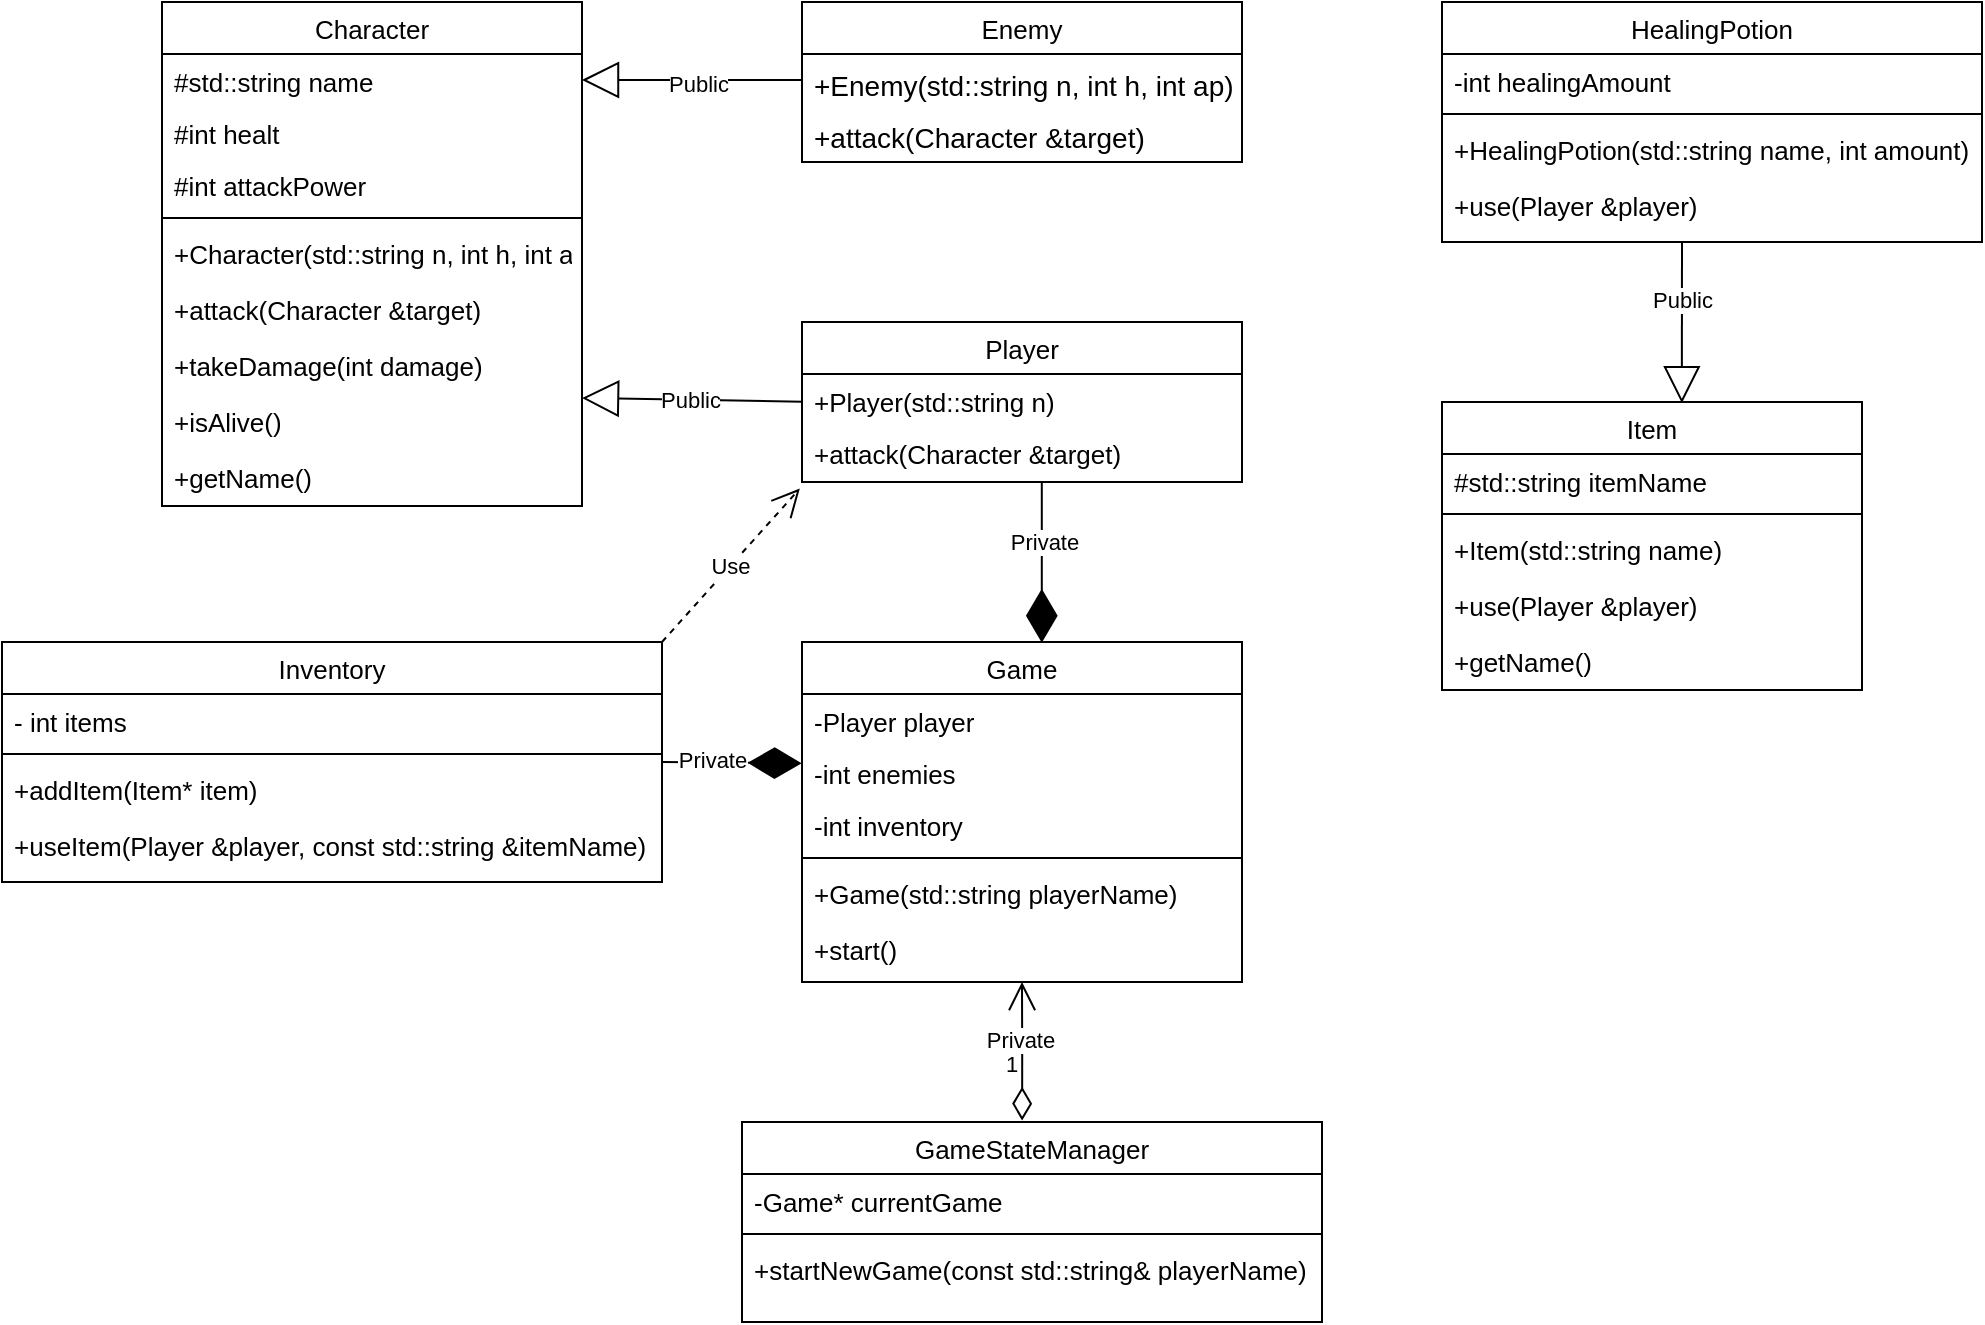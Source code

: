 <mxfile version="26.0.4">
  <diagram id="C5RBs43oDa-KdzZeNtuy" name="Page-1">
    <mxGraphModel dx="1526" dy="1089" grid="1" gridSize="10" guides="1" tooltips="1" connect="1" arrows="1" fold="1" page="1" pageScale="1" pageWidth="1169" pageHeight="827" math="0" shadow="0">
      <root>
        <mxCell id="WIyWlLk6GJQsqaUBKTNV-0" />
        <mxCell id="WIyWlLk6GJQsqaUBKTNV-1" parent="WIyWlLk6GJQsqaUBKTNV-0" />
        <mxCell id="zkfFHV4jXpPFQw0GAbJ--0" value="Character" style="swimlane;fontStyle=0;align=center;verticalAlign=middle;childLayout=stackLayout;horizontal=1;startSize=26;horizontalStack=0;resizeParent=1;resizeLast=0;collapsible=1;marginBottom=0;rounded=0;shadow=0;strokeWidth=1;fontSize=13;" parent="WIyWlLk6GJQsqaUBKTNV-1" vertex="1">
          <mxGeometry x="180" y="80" width="210" height="252" as="geometry">
            <mxRectangle x="230" y="140" width="160" height="26" as="alternateBounds" />
          </mxGeometry>
        </mxCell>
        <mxCell id="zkfFHV4jXpPFQw0GAbJ--1" value="#std::string name&#xa;" style="text;align=left;verticalAlign=top;spacingLeft=4;spacingRight=4;overflow=hidden;rotatable=0;points=[[0,0.5],[1,0.5]];portConstraint=eastwest;fontSize=13;" parent="zkfFHV4jXpPFQw0GAbJ--0" vertex="1">
          <mxGeometry y="26" width="210" height="26" as="geometry" />
        </mxCell>
        <mxCell id="zkfFHV4jXpPFQw0GAbJ--3" value="#int healt" style="text;align=left;verticalAlign=top;spacingLeft=4;spacingRight=4;overflow=hidden;rotatable=0;points=[[0,0.5],[1,0.5]];portConstraint=eastwest;rounded=0;shadow=0;html=0;fontSize=13;" parent="zkfFHV4jXpPFQw0GAbJ--0" vertex="1">
          <mxGeometry y="52" width="210" height="26" as="geometry" />
        </mxCell>
        <mxCell id="oY-cctMm4qLn472rYn32-5" value="#int attackPower" style="text;align=left;verticalAlign=top;spacingLeft=4;spacingRight=4;overflow=hidden;rotatable=0;points=[[0,0.5],[1,0.5]];portConstraint=eastwest;rounded=0;shadow=0;html=0;fontSize=13;" parent="zkfFHV4jXpPFQw0GAbJ--0" vertex="1">
          <mxGeometry y="78" width="210" height="26" as="geometry" />
        </mxCell>
        <mxCell id="zkfFHV4jXpPFQw0GAbJ--4" value="" style="line;html=1;strokeWidth=1;align=left;verticalAlign=middle;spacingTop=-1;spacingLeft=3;spacingRight=3;rotatable=0;labelPosition=right;points=[];portConstraint=eastwest;fontSize=13;" parent="zkfFHV4jXpPFQw0GAbJ--0" vertex="1">
          <mxGeometry y="104" width="210" height="8" as="geometry" />
        </mxCell>
        <mxCell id="zkfFHV4jXpPFQw0GAbJ--5" value="+Character(std::string n, int h, int ap)" style="text;align=left;verticalAlign=top;spacingLeft=4;spacingRight=4;overflow=hidden;rotatable=0;points=[[0,0.5],[1,0.5]];portConstraint=eastwest;fontSize=13;" parent="zkfFHV4jXpPFQw0GAbJ--0" vertex="1">
          <mxGeometry y="112" width="210" height="28" as="geometry" />
        </mxCell>
        <mxCell id="oY-cctMm4qLn472rYn32-7" value="+attack(Character &amp;target)" style="text;align=left;verticalAlign=top;spacingLeft=4;spacingRight=4;overflow=hidden;rotatable=0;points=[[0,0.5],[1,0.5]];portConstraint=eastwest;fontSize=13;" parent="zkfFHV4jXpPFQw0GAbJ--0" vertex="1">
          <mxGeometry y="140" width="210" height="28" as="geometry" />
        </mxCell>
        <mxCell id="oY-cctMm4qLn472rYn32-8" value="+takeDamage(int damage)" style="text;align=left;verticalAlign=top;spacingLeft=4;spacingRight=4;overflow=hidden;rotatable=0;points=[[0,0.5],[1,0.5]];portConstraint=eastwest;fontSize=13;" parent="zkfFHV4jXpPFQw0GAbJ--0" vertex="1">
          <mxGeometry y="168" width="210" height="28" as="geometry" />
        </mxCell>
        <mxCell id="oY-cctMm4qLn472rYn32-9" value="+isAlive()" style="text;align=left;verticalAlign=top;spacingLeft=4;spacingRight=4;overflow=hidden;rotatable=0;points=[[0,0.5],[1,0.5]];portConstraint=eastwest;fontSize=13;" parent="zkfFHV4jXpPFQw0GAbJ--0" vertex="1">
          <mxGeometry y="196" width="210" height="28" as="geometry" />
        </mxCell>
        <mxCell id="oY-cctMm4qLn472rYn32-10" value="+getName()" style="text;align=left;verticalAlign=top;spacingLeft=4;spacingRight=4;overflow=hidden;rotatable=0;points=[[0,0.5],[1,0.5]];portConstraint=eastwest;fontSize=13;" parent="zkfFHV4jXpPFQw0GAbJ--0" vertex="1">
          <mxGeometry y="224" width="210" height="28" as="geometry" />
        </mxCell>
        <mxCell id="oY-cctMm4qLn472rYn32-11" value="Enemy" style="swimlane;fontStyle=0;childLayout=stackLayout;horizontal=1;startSize=26;fillColor=none;horizontalStack=0;resizeParent=1;resizeParentMax=0;resizeLast=0;collapsible=1;marginBottom=0;verticalAlign=middle;fontSize=13;" parent="WIyWlLk6GJQsqaUBKTNV-1" vertex="1">
          <mxGeometry x="500" y="80" width="220" height="80" as="geometry" />
        </mxCell>
        <mxCell id="oY-cctMm4qLn472rYn32-12" value="&lt;div style=&quot;background-color: rgb(255, 255, 255); font-size: 14px; line-height: 19px; white-space: pre;&quot;&gt;&lt;font face=&quot;Helvetica&quot; style=&quot;color: rgb(0, 0, 0);&quot;&gt;&lt;span&gt;+Enemy&lt;/span&gt;(&lt;span&gt;std&lt;/span&gt;::&lt;span&gt;string&lt;/span&gt; &lt;span&gt;n&lt;/span&gt;, &lt;span&gt;int&lt;/span&gt; &lt;span&gt;h&lt;/span&gt;, &lt;span&gt;int&lt;/span&gt; &lt;span&gt;ap&lt;/span&gt;)&lt;/font&gt;&lt;/div&gt;" style="text;strokeColor=none;fillColor=none;align=left;verticalAlign=top;spacingLeft=4;spacingRight=4;overflow=hidden;rotatable=0;points=[[0,0.5],[1,0.5]];portConstraint=eastwest;whiteSpace=wrap;html=1;" parent="oY-cctMm4qLn472rYn32-11" vertex="1">
          <mxGeometry y="26" width="220" height="26" as="geometry" />
        </mxCell>
        <mxCell id="oY-cctMm4qLn472rYn32-13" value="&lt;div style=&quot;background-color: rgb(255, 255, 255); font-size: 14px; line-height: 19px; white-space: pre;&quot;&gt;&lt;font style=&quot;color: rgb(0, 0, 0);&quot; face=&quot;Helvetica&quot;&gt;&lt;span&gt;+attack&lt;/span&gt;(&lt;span&gt;Character&lt;/span&gt; &lt;span&gt;&amp;amp;&lt;/span&gt;&lt;span&gt;target&lt;/span&gt;)&lt;/font&gt;&lt;/div&gt;" style="text;strokeColor=none;fillColor=none;align=left;verticalAlign=top;spacingLeft=4;spacingRight=4;overflow=hidden;rotatable=0;points=[[0,0.5],[1,0.5]];portConstraint=eastwest;whiteSpace=wrap;html=1;" parent="oY-cctMm4qLn472rYn32-11" vertex="1">
          <mxGeometry y="52" width="220" height="28" as="geometry" />
        </mxCell>
        <mxCell id="oY-cctMm4qLn472rYn32-20" value="Player" style="swimlane;fontStyle=0;childLayout=stackLayout;horizontal=1;startSize=26;fillColor=none;horizontalStack=0;resizeParent=1;resizeParentMax=0;resizeLast=0;collapsible=1;marginBottom=0;verticalAlign=middle;fontSize=13;" parent="WIyWlLk6GJQsqaUBKTNV-1" vertex="1">
          <mxGeometry x="500" y="240" width="220" height="80" as="geometry" />
        </mxCell>
        <mxCell id="oY-cctMm4qLn472rYn32-21" value="+Player(std::string n)" style="text;strokeColor=none;fillColor=none;align=left;verticalAlign=top;spacingLeft=4;spacingRight=4;overflow=hidden;rotatable=0;points=[[0,0.5],[1,0.5]];portConstraint=eastwest;whiteSpace=wrap;fontSize=13;" parent="oY-cctMm4qLn472rYn32-20" vertex="1">
          <mxGeometry y="26" width="220" height="24" as="geometry" />
        </mxCell>
        <mxCell id="oY-cctMm4qLn472rYn32-22" value="&lt;div style=&quot;background-color: rgb(255, 255, 255); line-height: 19px; white-space: pre;&quot;&gt;&lt;font face=&quot;Helvetica&quot; style=&quot;color: rgb(0, 0, 0);&quot;&gt;&lt;span&gt;+attack&lt;/span&gt;(&lt;span&gt;Character&lt;/span&gt; &lt;span&gt;&amp;amp;&lt;/span&gt;&lt;span&gt;target&lt;/span&gt;)&lt;/font&gt;&lt;/div&gt;" style="text;strokeColor=none;fillColor=none;align=left;verticalAlign=top;spacingLeft=4;spacingRight=4;overflow=hidden;rotatable=0;points=[[0,0.5],[1,0.5]];portConstraint=eastwest;whiteSpace=wrap;html=1;fontSize=13;" parent="oY-cctMm4qLn472rYn32-20" vertex="1">
          <mxGeometry y="50" width="220" height="30" as="geometry" />
        </mxCell>
        <mxCell id="oY-cctMm4qLn472rYn32-29" value="Game" style="swimlane;fontStyle=0;align=center;verticalAlign=middle;childLayout=stackLayout;horizontal=1;startSize=26;horizontalStack=0;resizeParent=1;resizeLast=0;collapsible=1;marginBottom=0;rounded=0;shadow=0;strokeWidth=1;fontSize=13;" parent="WIyWlLk6GJQsqaUBKTNV-1" vertex="1">
          <mxGeometry x="500" y="400" width="220" height="170" as="geometry">
            <mxRectangle x="230" y="140" width="160" height="26" as="alternateBounds" />
          </mxGeometry>
        </mxCell>
        <mxCell id="oY-cctMm4qLn472rYn32-30" value="-Player player" style="text;align=left;verticalAlign=top;spacingLeft=4;spacingRight=4;overflow=hidden;rotatable=0;points=[[0,0.5],[1,0.5]];portConstraint=eastwest;fontSize=13;" parent="oY-cctMm4qLn472rYn32-29" vertex="1">
          <mxGeometry y="26" width="220" height="26" as="geometry" />
        </mxCell>
        <mxCell id="oY-cctMm4qLn472rYn32-31" value="-int enemies" style="text;align=left;verticalAlign=top;spacingLeft=4;spacingRight=4;overflow=hidden;rotatable=0;points=[[0,0.5],[1,0.5]];portConstraint=eastwest;rounded=0;shadow=0;html=0;fontSize=13;" parent="oY-cctMm4qLn472rYn32-29" vertex="1">
          <mxGeometry y="52" width="220" height="26" as="geometry" />
        </mxCell>
        <mxCell id="oY-cctMm4qLn472rYn32-32" value="-int inventory" style="text;align=left;verticalAlign=top;spacingLeft=4;spacingRight=4;overflow=hidden;rotatable=0;points=[[0,0.5],[1,0.5]];portConstraint=eastwest;rounded=0;shadow=0;html=0;fontSize=13;" parent="oY-cctMm4qLn472rYn32-29" vertex="1">
          <mxGeometry y="78" width="220" height="26" as="geometry" />
        </mxCell>
        <mxCell id="oY-cctMm4qLn472rYn32-33" value="" style="line;html=1;strokeWidth=1;align=left;verticalAlign=middle;spacingTop=-1;spacingLeft=3;spacingRight=3;rotatable=0;labelPosition=right;points=[];portConstraint=eastwest;fontSize=13;" parent="oY-cctMm4qLn472rYn32-29" vertex="1">
          <mxGeometry y="104" width="220" height="8" as="geometry" />
        </mxCell>
        <mxCell id="oY-cctMm4qLn472rYn32-34" value="+Game(std::string playerName)" style="text;align=left;verticalAlign=top;spacingLeft=4;spacingRight=4;overflow=hidden;rotatable=0;points=[[0,0.5],[1,0.5]];portConstraint=eastwest;fontSize=13;" parent="oY-cctMm4qLn472rYn32-29" vertex="1">
          <mxGeometry y="112" width="220" height="28" as="geometry" />
        </mxCell>
        <mxCell id="oY-cctMm4qLn472rYn32-35" value="+start()" style="text;align=left;verticalAlign=top;spacingLeft=4;spacingRight=4;overflow=hidden;rotatable=0;points=[[0,0.5],[1,0.5]];portConstraint=eastwest;fontSize=13;" parent="oY-cctMm4qLn472rYn32-29" vertex="1">
          <mxGeometry y="140" width="220" height="28" as="geometry" />
        </mxCell>
        <mxCell id="oY-cctMm4qLn472rYn32-40" value="Item" style="swimlane;fontStyle=0;align=center;verticalAlign=middle;childLayout=stackLayout;horizontal=1;startSize=26;horizontalStack=0;resizeParent=1;resizeLast=0;collapsible=1;marginBottom=0;rounded=0;shadow=0;strokeWidth=1;fontSize=13;" parent="WIyWlLk6GJQsqaUBKTNV-1" vertex="1">
          <mxGeometry x="820" y="280" width="210" height="144" as="geometry">
            <mxRectangle x="230" y="140" width="160" height="26" as="alternateBounds" />
          </mxGeometry>
        </mxCell>
        <mxCell id="oY-cctMm4qLn472rYn32-41" value="#std::string itemName" style="text;align=left;verticalAlign=top;spacingLeft=4;spacingRight=4;overflow=hidden;rotatable=0;points=[[0,0.5],[1,0.5]];portConstraint=eastwest;fontSize=13;" parent="oY-cctMm4qLn472rYn32-40" vertex="1">
          <mxGeometry y="26" width="210" height="26" as="geometry" />
        </mxCell>
        <mxCell id="oY-cctMm4qLn472rYn32-44" value="" style="line;html=1;strokeWidth=1;align=left;verticalAlign=middle;spacingTop=-1;spacingLeft=3;spacingRight=3;rotatable=0;labelPosition=right;points=[];portConstraint=eastwest;fontSize=13;" parent="oY-cctMm4qLn472rYn32-40" vertex="1">
          <mxGeometry y="52" width="210" height="8" as="geometry" />
        </mxCell>
        <mxCell id="oY-cctMm4qLn472rYn32-45" value="+Item(std::string name)" style="text;align=left;verticalAlign=top;spacingLeft=4;spacingRight=4;overflow=hidden;rotatable=0;points=[[0,0.5],[1,0.5]];portConstraint=eastwest;fontSize=13;" parent="oY-cctMm4qLn472rYn32-40" vertex="1">
          <mxGeometry y="60" width="210" height="28" as="geometry" />
        </mxCell>
        <mxCell id="oY-cctMm4qLn472rYn32-46" value="+use(Player &amp;player)" style="text;align=left;verticalAlign=top;spacingLeft=4;spacingRight=4;overflow=hidden;rotatable=0;points=[[0,0.5],[1,0.5]];portConstraint=eastwest;fontSize=13;" parent="oY-cctMm4qLn472rYn32-40" vertex="1">
          <mxGeometry y="88" width="210" height="28" as="geometry" />
        </mxCell>
        <mxCell id="oY-cctMm4qLn472rYn32-47" value="+getName()" style="text;align=left;verticalAlign=top;spacingLeft=4;spacingRight=4;overflow=hidden;rotatable=0;points=[[0,0.5],[1,0.5]];portConstraint=eastwest;fontSize=13;" parent="oY-cctMm4qLn472rYn32-40" vertex="1">
          <mxGeometry y="116" width="210" height="28" as="geometry" />
        </mxCell>
        <mxCell id="oY-cctMm4qLn472rYn32-51" value="HealingPotion" style="swimlane;fontStyle=0;align=center;verticalAlign=middle;childLayout=stackLayout;horizontal=1;startSize=26;horizontalStack=0;resizeParent=1;resizeLast=0;collapsible=1;marginBottom=0;rounded=0;shadow=0;strokeWidth=1;fontSize=13;" parent="WIyWlLk6GJQsqaUBKTNV-1" vertex="1">
          <mxGeometry x="820" y="80" width="270" height="120" as="geometry">
            <mxRectangle x="230" y="140" width="160" height="26" as="alternateBounds" />
          </mxGeometry>
        </mxCell>
        <mxCell id="oY-cctMm4qLn472rYn32-52" value="-int healingAmount" style="text;align=left;verticalAlign=top;spacingLeft=4;spacingRight=4;overflow=hidden;rotatable=0;points=[[0,0.5],[1,0.5]];portConstraint=eastwest;fontSize=13;" parent="oY-cctMm4qLn472rYn32-51" vertex="1">
          <mxGeometry y="26" width="270" height="26" as="geometry" />
        </mxCell>
        <mxCell id="oY-cctMm4qLn472rYn32-53" value="" style="line;html=1;strokeWidth=1;align=left;verticalAlign=middle;spacingTop=-1;spacingLeft=3;spacingRight=3;rotatable=0;labelPosition=right;points=[];portConstraint=eastwest;fontSize=13;" parent="oY-cctMm4qLn472rYn32-51" vertex="1">
          <mxGeometry y="52" width="270" height="8" as="geometry" />
        </mxCell>
        <mxCell id="oY-cctMm4qLn472rYn32-54" value="+HealingPotion(std::string name, int amount)" style="text;align=left;verticalAlign=top;spacingLeft=4;spacingRight=4;overflow=hidden;rotatable=0;points=[[0,0.5],[1,0.5]];portConstraint=eastwest;fontSize=13;" parent="oY-cctMm4qLn472rYn32-51" vertex="1">
          <mxGeometry y="60" width="270" height="28" as="geometry" />
        </mxCell>
        <mxCell id="oY-cctMm4qLn472rYn32-55" value="+use(Player &amp;player)" style="text;align=left;verticalAlign=top;spacingLeft=4;spacingRight=4;overflow=hidden;rotatable=0;points=[[0,0.5],[1,0.5]];portConstraint=eastwest;fontSize=13;" parent="oY-cctMm4qLn472rYn32-51" vertex="1">
          <mxGeometry y="88" width="270" height="28" as="geometry" />
        </mxCell>
        <mxCell id="oY-cctMm4qLn472rYn32-58" value="" style="endArrow=block;endSize=16;endFill=0;html=1;rounded=0;exitX=0;exitY=0.5;exitDx=0;exitDy=0;entryX=1;entryY=0.5;entryDx=0;entryDy=0;" parent="WIyWlLk6GJQsqaUBKTNV-1" source="oY-cctMm4qLn472rYn32-12" target="zkfFHV4jXpPFQw0GAbJ--1" edge="1">
          <mxGeometry width="160" relative="1" as="geometry">
            <mxPoint x="385" y="710" as="sourcePoint" />
            <mxPoint x="420" y="100" as="targetPoint" />
          </mxGeometry>
        </mxCell>
        <mxCell id="oY-cctMm4qLn472rYn32-63" value="Public" style="edgeLabel;html=1;align=center;verticalAlign=middle;resizable=0;points=[];" parent="oY-cctMm4qLn472rYn32-58" vertex="1" connectable="0">
          <mxGeometry x="-0.049" y="2" relative="1" as="geometry">
            <mxPoint as="offset" />
          </mxGeometry>
        </mxCell>
        <mxCell id="oY-cctMm4qLn472rYn32-59" value="" style="endArrow=block;endSize=16;endFill=0;html=1;rounded=0;exitX=0.001;exitY=0.576;exitDx=0;exitDy=0;exitPerimeter=0;" parent="WIyWlLk6GJQsqaUBKTNV-1" source="oY-cctMm4qLn472rYn32-21" edge="1">
          <mxGeometry width="160" relative="1" as="geometry">
            <mxPoint x="580" y="190" as="sourcePoint" />
            <mxPoint x="390" y="278" as="targetPoint" />
          </mxGeometry>
        </mxCell>
        <mxCell id="oY-cctMm4qLn472rYn32-65" value="&lt;span style=&quot;color: rgba(0, 0, 0, 0); font-family: monospace; font-size: 0px; text-align: start; background-color: rgb(251, 251, 251);&quot;&gt;%3CmxGraphModel%3E%3Croot%3E%3CmxCell%20id%3D%220%22%2F%3E%3CmxCell%20id%3D%221%22%20parent%3D%220%22%2F%3E%3CmxCell%20id%3D%222%22%20value%3D%22Public%22%20style%3D%22edgeLabel%3Bhtml%3D1%3Balign%3Dcenter%3BverticalAlign%3Dmiddle%3Bresizable%3D0%3Bpoints%3D%5B%5D%3B%22%20vertex%3D%221%22%20connectable%3D%220%22%20parent%3D%221%22%3E%3CmxGeometry%20x%3D%22347.5%22%20y%3D%22121%22%20as%3D%22geometry%22%2F%3E%3C%2FmxCell%3E%3C%2Froot%3E%3C%2FmxGraphModel%3E&lt;/span&gt;" style="edgeLabel;html=1;align=center;verticalAlign=middle;resizable=0;points=[];" parent="oY-cctMm4qLn472rYn32-59" vertex="1" connectable="0">
          <mxGeometry x="-0.134" y="-1" relative="1" as="geometry">
            <mxPoint as="offset" />
          </mxGeometry>
        </mxCell>
        <mxCell id="oY-cctMm4qLn472rYn32-66" value="Public" style="edgeLabel;html=1;align=center;verticalAlign=middle;resizable=0;points=[];" parent="oY-cctMm4qLn472rYn32-59" vertex="1" connectable="0">
          <mxGeometry x="0.018" relative="1" as="geometry">
            <mxPoint as="offset" />
          </mxGeometry>
        </mxCell>
        <mxCell id="oY-cctMm4qLn472rYn32-60" value="" style="endArrow=diamondThin;endFill=1;endSize=24;html=1;rounded=0;exitX=0.545;exitY=1.012;exitDx=0;exitDy=0;exitPerimeter=0;entryX=0.545;entryY=0.002;entryDx=0;entryDy=0;entryPerimeter=0;" parent="WIyWlLk6GJQsqaUBKTNV-1" source="oY-cctMm4qLn472rYn32-22" target="oY-cctMm4qLn472rYn32-29" edge="1">
          <mxGeometry width="160" relative="1" as="geometry">
            <mxPoint x="620" y="320" as="sourcePoint" />
            <mxPoint x="570" y="360" as="targetPoint" />
          </mxGeometry>
        </mxCell>
        <mxCell id="cMAEoaxv9gRZIiH2Qlev-0" value="Private" style="edgeLabel;html=1;align=center;verticalAlign=middle;resizable=0;points=[];" parent="oY-cctMm4qLn472rYn32-60" vertex="1" connectable="0">
          <mxGeometry x="-0.277" y="1" relative="1" as="geometry">
            <mxPoint as="offset" />
          </mxGeometry>
        </mxCell>
        <mxCell id="oY-cctMm4qLn472rYn32-62" value="" style="endArrow=block;endSize=16;endFill=0;html=1;rounded=0;entryX=0.571;entryY=0.004;entryDx=0;entryDy=0;entryPerimeter=0;" parent="WIyWlLk6GJQsqaUBKTNV-1" target="oY-cctMm4qLn472rYn32-40" edge="1">
          <mxGeometry width="160" relative="1" as="geometry">
            <mxPoint x="940" y="200" as="sourcePoint" />
            <mxPoint x="880" y="240" as="targetPoint" />
          </mxGeometry>
        </mxCell>
        <mxCell id="cMAEoaxv9gRZIiH2Qlev-1" value="Public" style="edgeLabel;html=1;align=center;verticalAlign=middle;resizable=0;points=[];" parent="oY-cctMm4qLn472rYn32-62" vertex="1" connectable="0">
          <mxGeometry x="-0.29" relative="1" as="geometry">
            <mxPoint as="offset" />
          </mxGeometry>
        </mxCell>
        <mxCell id="QtADNyyeTDsNZqrZ7aIA-0" value="Inventory" style="swimlane;fontStyle=0;align=center;verticalAlign=middle;childLayout=stackLayout;horizontal=1;startSize=26;horizontalStack=0;resizeParent=1;resizeLast=0;collapsible=1;marginBottom=0;rounded=0;shadow=0;strokeWidth=1;fontSize=13;" parent="WIyWlLk6GJQsqaUBKTNV-1" vertex="1">
          <mxGeometry x="100" y="400" width="330" height="120" as="geometry">
            <mxRectangle x="230" y="140" width="160" height="26" as="alternateBounds" />
          </mxGeometry>
        </mxCell>
        <mxCell id="QtADNyyeTDsNZqrZ7aIA-1" value="- int items" style="text;align=left;verticalAlign=top;spacingLeft=4;spacingRight=4;overflow=hidden;rotatable=0;points=[[0,0.5],[1,0.5]];portConstraint=eastwest;fontSize=13;" parent="QtADNyyeTDsNZqrZ7aIA-0" vertex="1">
          <mxGeometry y="26" width="330" height="26" as="geometry" />
        </mxCell>
        <mxCell id="QtADNyyeTDsNZqrZ7aIA-4" value="" style="line;html=1;strokeWidth=1;align=left;verticalAlign=middle;spacingTop=-1;spacingLeft=3;spacingRight=3;rotatable=0;labelPosition=right;points=[];portConstraint=eastwest;fontSize=13;" parent="QtADNyyeTDsNZqrZ7aIA-0" vertex="1">
          <mxGeometry y="52" width="330" height="8" as="geometry" />
        </mxCell>
        <mxCell id="QtADNyyeTDsNZqrZ7aIA-5" value="+addItem(Item* item)" style="text;align=left;verticalAlign=top;spacingLeft=4;spacingRight=4;overflow=hidden;rotatable=0;points=[[0,0.5],[1,0.5]];portConstraint=eastwest;fontSize=13;" parent="QtADNyyeTDsNZqrZ7aIA-0" vertex="1">
          <mxGeometry y="60" width="330" height="28" as="geometry" />
        </mxCell>
        <mxCell id="QtADNyyeTDsNZqrZ7aIA-6" value="+useItem(Player &amp;player, const std::string &amp;itemName)" style="text;align=left;verticalAlign=top;spacingLeft=4;spacingRight=4;overflow=hidden;rotatable=0;points=[[0,0.5],[1,0.5]];portConstraint=eastwest;fontSize=13;" parent="QtADNyyeTDsNZqrZ7aIA-0" vertex="1">
          <mxGeometry y="88" width="330" height="28" as="geometry" />
        </mxCell>
        <mxCell id="CUu3edogdxd7moFJ43Hc-1" value="GameStateManager" style="swimlane;fontStyle=0;align=center;verticalAlign=middle;childLayout=stackLayout;horizontal=1;startSize=26;horizontalStack=0;resizeParent=1;resizeLast=0;collapsible=1;marginBottom=0;rounded=0;shadow=0;strokeWidth=1;fontSize=13;" vertex="1" parent="WIyWlLk6GJQsqaUBKTNV-1">
          <mxGeometry x="470" y="640" width="290" height="100" as="geometry">
            <mxRectangle x="230" y="140" width="160" height="26" as="alternateBounds" />
          </mxGeometry>
        </mxCell>
        <mxCell id="CUu3edogdxd7moFJ43Hc-2" value="-Game* currentGame" style="text;align=left;verticalAlign=top;spacingLeft=4;spacingRight=4;overflow=hidden;rotatable=0;points=[[0,0.5],[1,0.5]];portConstraint=eastwest;fontSize=13;" vertex="1" parent="CUu3edogdxd7moFJ43Hc-1">
          <mxGeometry y="26" width="290" height="26" as="geometry" />
        </mxCell>
        <mxCell id="CUu3edogdxd7moFJ43Hc-3" value="" style="line;html=1;strokeWidth=1;align=left;verticalAlign=middle;spacingTop=-1;spacingLeft=3;spacingRight=3;rotatable=0;labelPosition=right;points=[];portConstraint=eastwest;fontSize=13;" vertex="1" parent="CUu3edogdxd7moFJ43Hc-1">
          <mxGeometry y="52" width="290" height="8" as="geometry" />
        </mxCell>
        <mxCell id="CUu3edogdxd7moFJ43Hc-4" value="+startNewGame(const std::string&amp; playerName)" style="text;align=left;verticalAlign=top;spacingLeft=4;spacingRight=4;overflow=hidden;rotatable=0;points=[[0,0.5],[1,0.5]];portConstraint=eastwest;fontSize=13;" vertex="1" parent="CUu3edogdxd7moFJ43Hc-1">
          <mxGeometry y="60" width="290" height="28" as="geometry" />
        </mxCell>
        <mxCell id="CUu3edogdxd7moFJ43Hc-6" value="1" style="endArrow=open;html=1;endSize=12;startArrow=diamondThin;startSize=14;startFill=0;edgeStyle=orthogonalEdgeStyle;align=left;verticalAlign=bottom;rounded=0;entryX=0.5;entryY=1;entryDx=0;entryDy=0;exitX=0.483;exitY=-0.007;exitDx=0;exitDy=0;exitPerimeter=0;" edge="1" parent="WIyWlLk6GJQsqaUBKTNV-1" source="CUu3edogdxd7moFJ43Hc-1" target="oY-cctMm4qLn472rYn32-29">
          <mxGeometry x="-0.444" y="10" relative="1" as="geometry">
            <mxPoint x="630" y="610" as="sourcePoint" />
            <mxPoint x="970" y="590" as="targetPoint" />
            <mxPoint as="offset" />
          </mxGeometry>
        </mxCell>
        <mxCell id="CUu3edogdxd7moFJ43Hc-7" value="Private" style="edgeLabel;html=1;align=center;verticalAlign=middle;resizable=0;points=[];" vertex="1" connectable="0" parent="CUu3edogdxd7moFJ43Hc-6">
          <mxGeometry x="0.173" y="1" relative="1" as="geometry">
            <mxPoint as="offset" />
          </mxGeometry>
        </mxCell>
        <mxCell id="CUu3edogdxd7moFJ43Hc-8" value="" style="endArrow=diamondThin;endFill=1;endSize=24;html=1;rounded=0;exitX=1;exitY=0.5;exitDx=0;exitDy=0;entryX=-0.001;entryY=0.334;entryDx=0;entryDy=0;entryPerimeter=0;" edge="1" parent="WIyWlLk6GJQsqaUBKTNV-1" source="QtADNyyeTDsNZqrZ7aIA-0" target="oY-cctMm4qLn472rYn32-31">
          <mxGeometry width="160" relative="1" as="geometry">
            <mxPoint x="460" y="460" as="sourcePoint" />
            <mxPoint x="460" y="380" as="targetPoint" />
          </mxGeometry>
        </mxCell>
        <mxCell id="CUu3edogdxd7moFJ43Hc-9" value="Private" style="edgeLabel;html=1;align=center;verticalAlign=middle;resizable=0;points=[];" vertex="1" connectable="0" parent="CUu3edogdxd7moFJ43Hc-8">
          <mxGeometry x="-0.277" y="1" relative="1" as="geometry">
            <mxPoint as="offset" />
          </mxGeometry>
        </mxCell>
        <mxCell id="CUu3edogdxd7moFJ43Hc-14" value="Use" style="endArrow=open;endSize=12;dashed=1;html=1;rounded=0;entryX=-0.005;entryY=1.11;entryDx=0;entryDy=0;entryPerimeter=0;exitX=1;exitY=0;exitDx=0;exitDy=0;" edge="1" parent="WIyWlLk6GJQsqaUBKTNV-1" source="QtADNyyeTDsNZqrZ7aIA-0" target="oY-cctMm4qLn472rYn32-22">
          <mxGeometry width="160" relative="1" as="geometry">
            <mxPoint x="320" y="360" as="sourcePoint" />
            <mxPoint x="480" y="360" as="targetPoint" />
          </mxGeometry>
        </mxCell>
      </root>
    </mxGraphModel>
  </diagram>
</mxfile>
